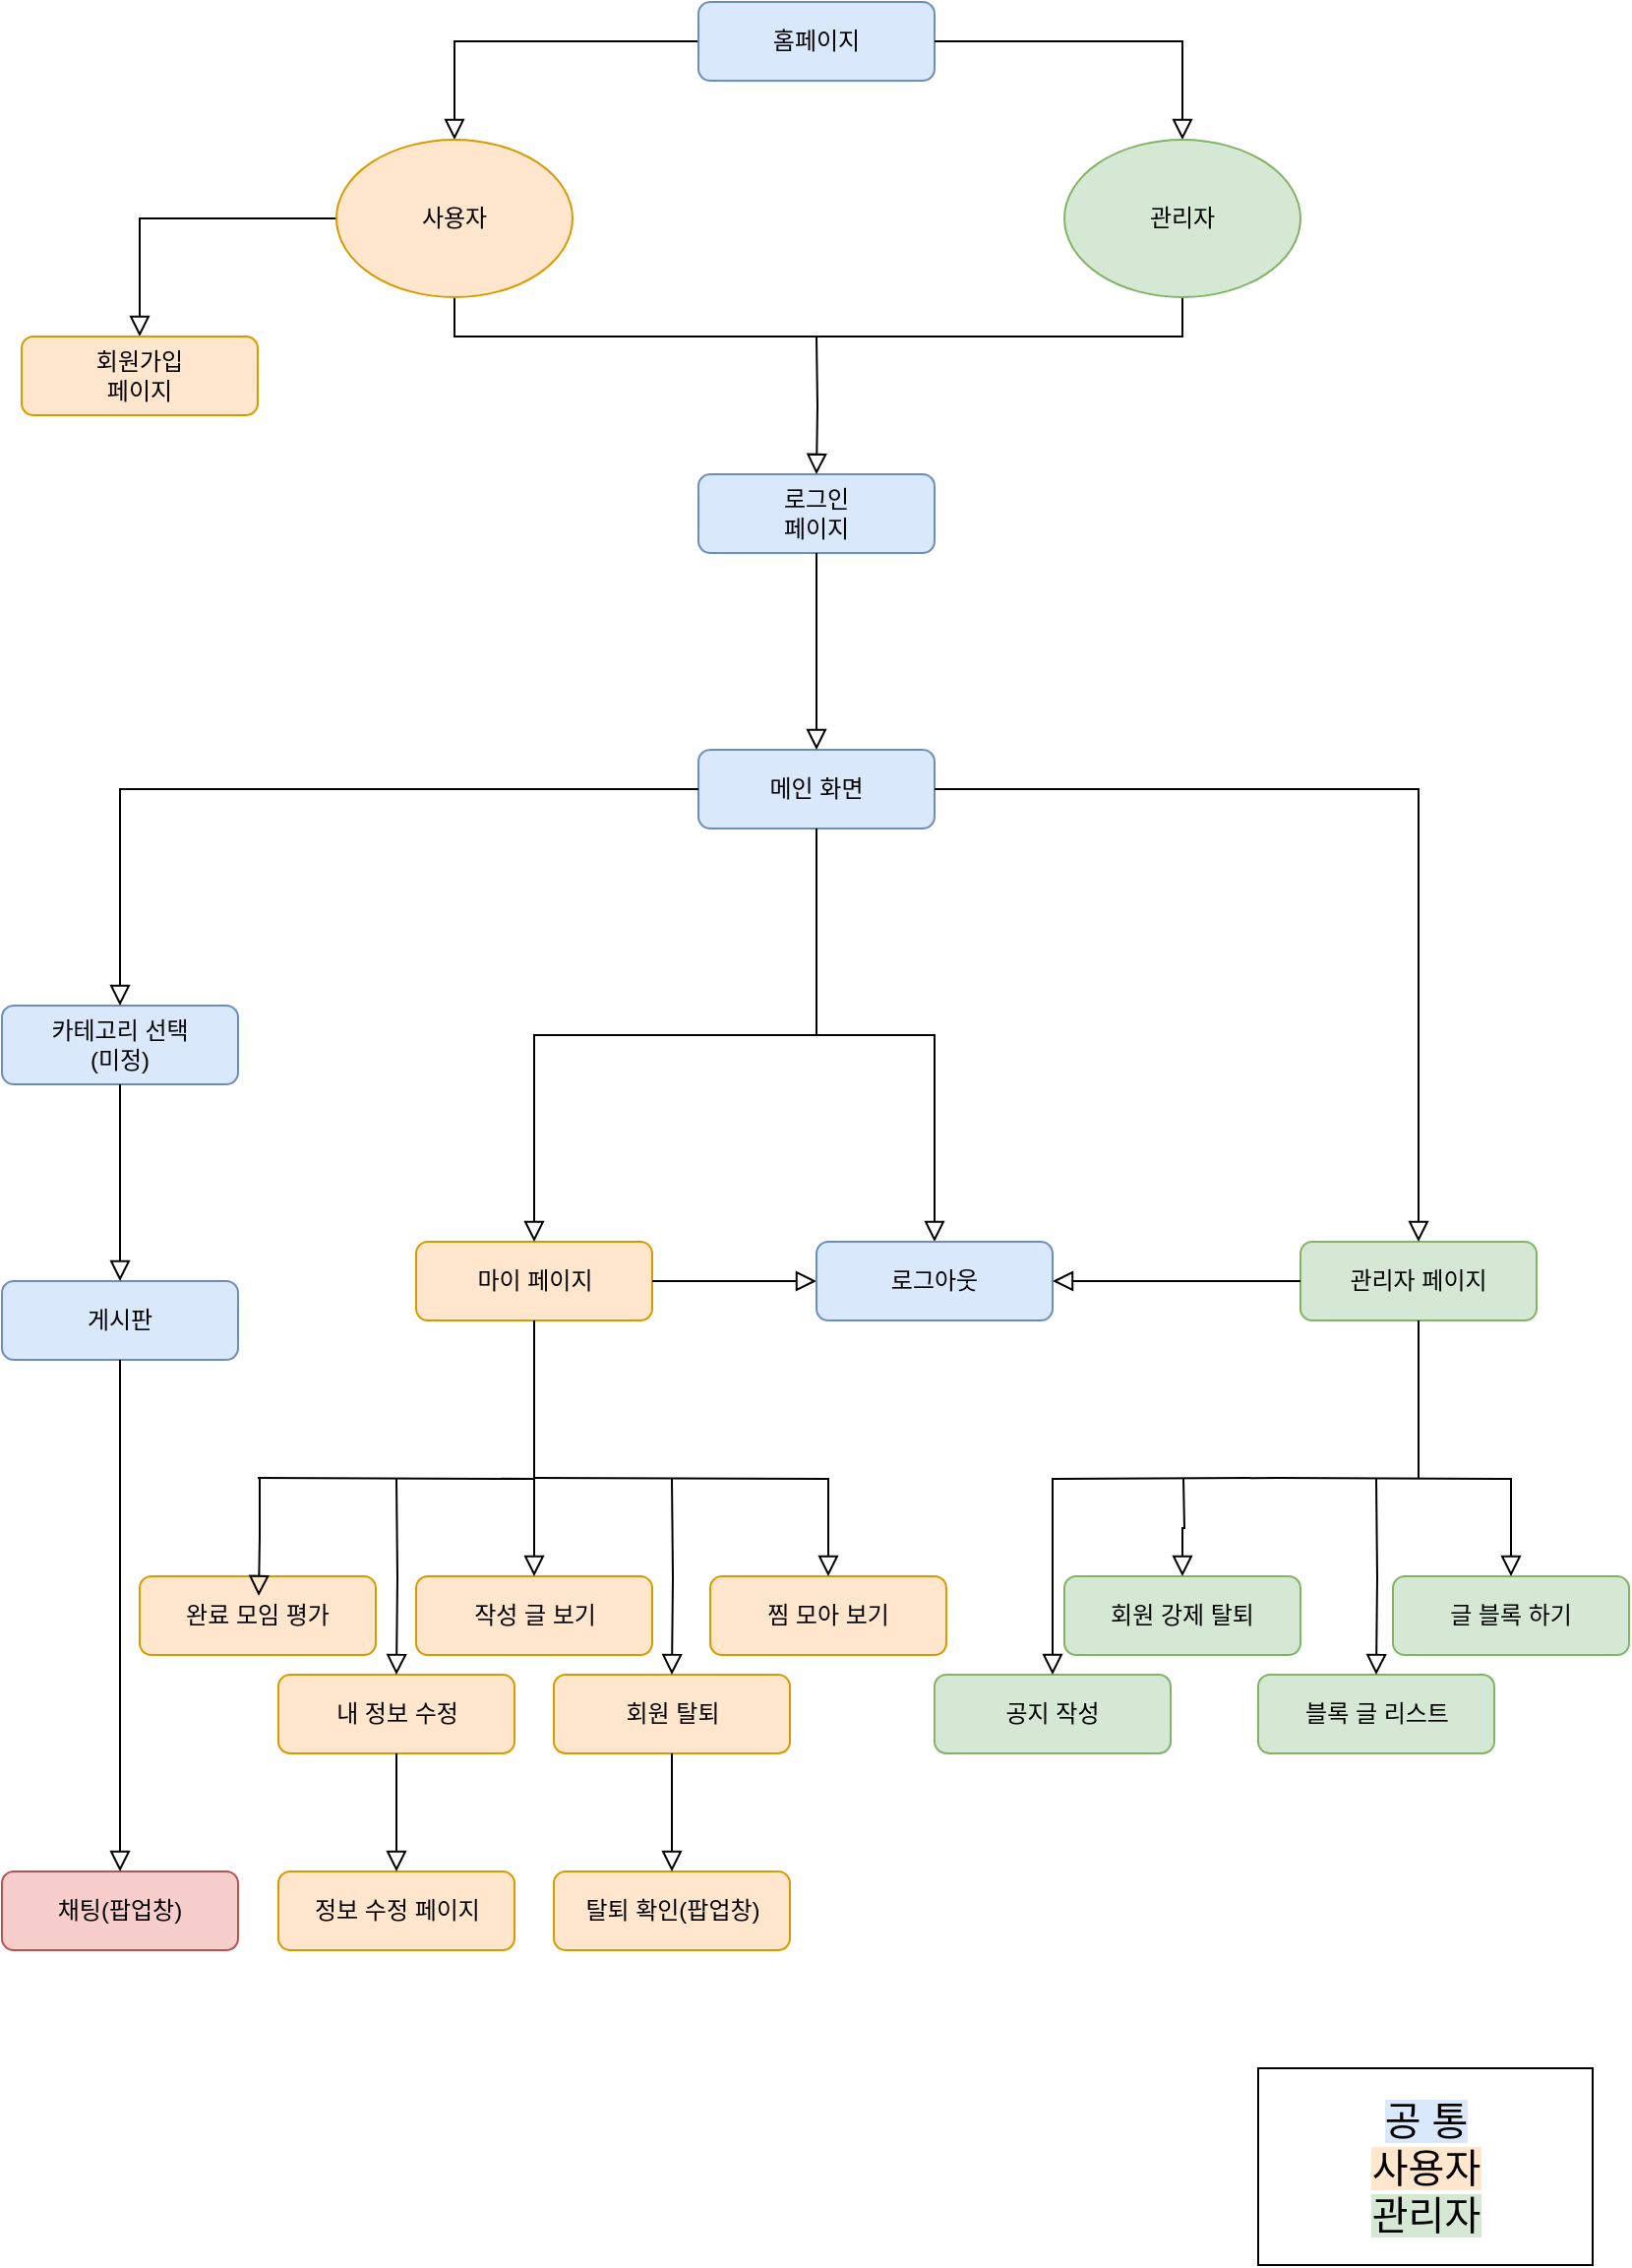 <mxfile version="17.5.0" type="github">
  <diagram id="C5RBs43oDa-KdzZeNtuy" name="Page-1">
    <mxGraphModel dx="1209" dy="773" grid="1" gridSize="10" guides="1" tooltips="1" connect="1" arrows="1" fold="1" page="1" pageScale="1" pageWidth="827" pageHeight="1169" math="0" shadow="0">
      <root>
        <mxCell id="WIyWlLk6GJQsqaUBKTNV-0" />
        <mxCell id="WIyWlLk6GJQsqaUBKTNV-1" parent="WIyWlLk6GJQsqaUBKTNV-0" />
        <mxCell id="WIyWlLk6GJQsqaUBKTNV-2" value="" style="rounded=0;html=1;jettySize=auto;orthogonalLoop=1;fontSize=11;endArrow=block;endFill=0;endSize=8;strokeWidth=1;shadow=0;labelBackgroundColor=none;edgeStyle=orthogonalEdgeStyle;exitX=0;exitY=0.5;exitDx=0;exitDy=0;entryX=0.5;entryY=0;entryDx=0;entryDy=0;" parent="WIyWlLk6GJQsqaUBKTNV-1" source="WIyWlLk6GJQsqaUBKTNV-3" target="6kUaByh5-gkFW5ITfEK7-81" edge="1">
          <mxGeometry relative="1" as="geometry">
            <mxPoint x="350" y="30" as="sourcePoint" />
            <mxPoint x="230" y="80" as="targetPoint" />
          </mxGeometry>
        </mxCell>
        <mxCell id="WIyWlLk6GJQsqaUBKTNV-3" value="홈페이지" style="rounded=1;whiteSpace=wrap;html=1;fontSize=12;glass=0;strokeWidth=1;shadow=0;fillColor=#dae8fc;strokeColor=#6c8ebf;" parent="WIyWlLk6GJQsqaUBKTNV-1" vertex="1">
          <mxGeometry x="354" y="10" width="120" height="40" as="geometry" />
        </mxCell>
        <mxCell id="WIyWlLk6GJQsqaUBKTNV-4" value="" style="rounded=0;html=1;jettySize=auto;orthogonalLoop=1;fontSize=11;endArrow=block;endFill=0;endSize=8;strokeWidth=1;shadow=0;labelBackgroundColor=none;edgeStyle=orthogonalEdgeStyle;entryX=0.5;entryY=0;entryDx=0;entryDy=0;exitX=0;exitY=0.5;exitDx=0;exitDy=0;" parent="WIyWlLk6GJQsqaUBKTNV-1" source="6kUaByh5-gkFW5ITfEK7-81" target="6kUaByh5-gkFW5ITfEK7-3" edge="1">
          <mxGeometry y="20" relative="1" as="geometry">
            <mxPoint as="offset" />
            <mxPoint x="170" y="120" as="sourcePoint" />
            <mxPoint x="90" y="220" as="targetPoint" />
          </mxGeometry>
        </mxCell>
        <mxCell id="WIyWlLk6GJQsqaUBKTNV-7" value="공지 작성" style="rounded=1;whiteSpace=wrap;html=1;fontSize=12;glass=0;strokeWidth=1;shadow=0;fillColor=#d5e8d4;strokeColor=#82b366;" parent="WIyWlLk6GJQsqaUBKTNV-1" vertex="1">
          <mxGeometry x="474" y="860" width="120" height="40" as="geometry" />
        </mxCell>
        <mxCell id="WIyWlLk6GJQsqaUBKTNV-12" value="로그인&lt;br&gt;페이지" style="rounded=1;whiteSpace=wrap;html=1;fontSize=12;glass=0;strokeWidth=1;shadow=0;fillColor=#dae8fc;strokeColor=#6c8ebf;" parent="WIyWlLk6GJQsqaUBKTNV-1" vertex="1">
          <mxGeometry x="354" y="250" width="120" height="40" as="geometry" />
        </mxCell>
        <mxCell id="6kUaByh5-gkFW5ITfEK7-1" value="" style="rounded=0;html=1;jettySize=auto;orthogonalLoop=1;fontSize=11;endArrow=block;endFill=0;endSize=8;strokeWidth=1;shadow=0;labelBackgroundColor=none;edgeStyle=orthogonalEdgeStyle;exitX=1;exitY=0.5;exitDx=0;exitDy=0;entryX=0.5;entryY=0;entryDx=0;entryDy=0;" edge="1" parent="WIyWlLk6GJQsqaUBKTNV-1" source="WIyWlLk6GJQsqaUBKTNV-3" target="6kUaByh5-gkFW5ITfEK7-82">
          <mxGeometry relative="1" as="geometry">
            <mxPoint x="474" y="100" as="sourcePoint" />
            <mxPoint x="600" y="80" as="targetPoint" />
          </mxGeometry>
        </mxCell>
        <mxCell id="6kUaByh5-gkFW5ITfEK7-3" value="회원가입&lt;br&gt;페이지" style="rounded=1;whiteSpace=wrap;html=1;fontSize=12;glass=0;strokeWidth=1;shadow=0;fillColor=#ffe6cc;strokeColor=#d79b00;" vertex="1" parent="WIyWlLk6GJQsqaUBKTNV-1">
          <mxGeometry x="10" y="180" width="120" height="40" as="geometry" />
        </mxCell>
        <mxCell id="6kUaByh5-gkFW5ITfEK7-5" value="메인 화면" style="rounded=1;whiteSpace=wrap;html=1;fontSize=12;glass=0;strokeWidth=1;shadow=0;fillColor=#dae8fc;strokeColor=#6c8ebf;" vertex="1" parent="WIyWlLk6GJQsqaUBKTNV-1">
          <mxGeometry x="354" y="390" width="120" height="40" as="geometry" />
        </mxCell>
        <mxCell id="6kUaByh5-gkFW5ITfEK7-7" value="카테고리 선택&lt;br&gt;(미정)" style="rounded=1;whiteSpace=wrap;html=1;fontSize=12;glass=0;strokeWidth=1;shadow=0;fillColor=#dae8fc;strokeColor=#6c8ebf;" vertex="1" parent="WIyWlLk6GJQsqaUBKTNV-1">
          <mxGeometry y="520" width="120" height="40" as="geometry" />
        </mxCell>
        <mxCell id="6kUaByh5-gkFW5ITfEK7-8" value="마이 페이지" style="rounded=1;whiteSpace=wrap;html=1;fontSize=12;glass=0;strokeWidth=1;shadow=0;fillColor=#ffe6cc;strokeColor=#d79b00;" vertex="1" parent="WIyWlLk6GJQsqaUBKTNV-1">
          <mxGeometry x="210.5" y="640" width="120" height="40" as="geometry" />
        </mxCell>
        <mxCell id="6kUaByh5-gkFW5ITfEK7-9" value="게시판" style="rounded=1;whiteSpace=wrap;html=1;fontSize=12;glass=0;strokeWidth=1;shadow=0;fillColor=#dae8fc;strokeColor=#6c8ebf;" vertex="1" parent="WIyWlLk6GJQsqaUBKTNV-1">
          <mxGeometry y="660" width="120" height="40" as="geometry" />
        </mxCell>
        <mxCell id="6kUaByh5-gkFW5ITfEK7-10" value="채팅(팝업창)" style="rounded=1;whiteSpace=wrap;html=1;fontSize=12;glass=0;strokeWidth=1;shadow=0;fillColor=#f8cecc;strokeColor=#b85450;" vertex="1" parent="WIyWlLk6GJQsqaUBKTNV-1">
          <mxGeometry y="960" width="120" height="40" as="geometry" />
        </mxCell>
        <mxCell id="6kUaByh5-gkFW5ITfEK7-11" value="완료 모임 평가" style="rounded=1;whiteSpace=wrap;html=1;fontSize=12;glass=0;strokeWidth=1;shadow=0;fillColor=#ffe6cc;strokeColor=#d79b00;" vertex="1" parent="WIyWlLk6GJQsqaUBKTNV-1">
          <mxGeometry x="70" y="810" width="120" height="40" as="geometry" />
        </mxCell>
        <mxCell id="6kUaByh5-gkFW5ITfEK7-12" value="작성 글 보기" style="rounded=1;whiteSpace=wrap;html=1;fontSize=12;glass=0;strokeWidth=1;shadow=0;fillColor=#ffe6cc;strokeColor=#d79b00;" vertex="1" parent="WIyWlLk6GJQsqaUBKTNV-1">
          <mxGeometry x="210.5" y="810" width="120" height="40" as="geometry" />
        </mxCell>
        <mxCell id="6kUaByh5-gkFW5ITfEK7-13" value="찜 모아 보기" style="rounded=1;whiteSpace=wrap;html=1;fontSize=12;glass=0;strokeWidth=1;shadow=0;fillColor=#ffe6cc;strokeColor=#d79b00;" vertex="1" parent="WIyWlLk6GJQsqaUBKTNV-1">
          <mxGeometry x="360" y="810" width="120" height="40" as="geometry" />
        </mxCell>
        <mxCell id="6kUaByh5-gkFW5ITfEK7-14" value="내 정보 수정" style="rounded=1;whiteSpace=wrap;html=1;fontSize=12;glass=0;strokeWidth=1;shadow=0;fillColor=#ffe6cc;strokeColor=#d79b00;" vertex="1" parent="WIyWlLk6GJQsqaUBKTNV-1">
          <mxGeometry x="140.5" y="860" width="120" height="40" as="geometry" />
        </mxCell>
        <mxCell id="6kUaByh5-gkFW5ITfEK7-15" value="회원 탈퇴" style="rounded=1;whiteSpace=wrap;html=1;fontSize=12;glass=0;strokeWidth=1;shadow=0;fillColor=#ffe6cc;strokeColor=#d79b00;" vertex="1" parent="WIyWlLk6GJQsqaUBKTNV-1">
          <mxGeometry x="280.5" y="860" width="120" height="40" as="geometry" />
        </mxCell>
        <mxCell id="6kUaByh5-gkFW5ITfEK7-16" value="정보 수정 페이지" style="rounded=1;whiteSpace=wrap;html=1;fontSize=12;glass=0;strokeWidth=1;shadow=0;fillColor=#ffe6cc;strokeColor=#d79b00;" vertex="1" parent="WIyWlLk6GJQsqaUBKTNV-1">
          <mxGeometry x="140.5" y="960" width="120" height="40" as="geometry" />
        </mxCell>
        <mxCell id="6kUaByh5-gkFW5ITfEK7-17" value="탈퇴 확인(팝업창)" style="rounded=1;whiteSpace=wrap;html=1;fontSize=12;glass=0;strokeWidth=1;shadow=0;fillColor=#ffe6cc;strokeColor=#d79b00;" vertex="1" parent="WIyWlLk6GJQsqaUBKTNV-1">
          <mxGeometry x="280.5" y="960" width="120" height="40" as="geometry" />
        </mxCell>
        <mxCell id="6kUaByh5-gkFW5ITfEK7-19" value="" style="rounded=0;html=1;jettySize=auto;orthogonalLoop=1;fontSize=11;endArrow=block;endFill=0;endSize=8;strokeWidth=1;shadow=0;labelBackgroundColor=none;edgeStyle=orthogonalEdgeStyle;exitX=0.5;exitY=1;exitDx=0;exitDy=0;" edge="1" parent="WIyWlLk6GJQsqaUBKTNV-1" source="WIyWlLk6GJQsqaUBKTNV-12" target="6kUaByh5-gkFW5ITfEK7-5">
          <mxGeometry relative="1" as="geometry">
            <mxPoint x="100" y="260" as="sourcePoint" />
            <mxPoint x="201" y="259" as="targetPoint" />
          </mxGeometry>
        </mxCell>
        <mxCell id="6kUaByh5-gkFW5ITfEK7-21" value="" style="rounded=0;html=1;jettySize=auto;orthogonalLoop=1;fontSize=11;endArrow=block;endFill=0;endSize=8;strokeWidth=1;shadow=0;labelBackgroundColor=none;edgeStyle=orthogonalEdgeStyle;exitX=0;exitY=0.5;exitDx=0;exitDy=0;" edge="1" parent="WIyWlLk6GJQsqaUBKTNV-1" source="6kUaByh5-gkFW5ITfEK7-5" target="6kUaByh5-gkFW5ITfEK7-7">
          <mxGeometry y="20" relative="1" as="geometry">
            <mxPoint as="offset" />
            <mxPoint x="160" y="470" as="sourcePoint" />
            <mxPoint x="50" y="530" as="targetPoint" />
          </mxGeometry>
        </mxCell>
        <mxCell id="6kUaByh5-gkFW5ITfEK7-22" value="" style="rounded=0;html=1;jettySize=auto;orthogonalLoop=1;fontSize=11;endArrow=block;endFill=0;endSize=8;strokeWidth=1;shadow=0;labelBackgroundColor=none;edgeStyle=orthogonalEdgeStyle;entryX=0.5;entryY=0;entryDx=0;entryDy=0;exitX=0.5;exitY=1;exitDx=0;exitDy=0;" edge="1" parent="WIyWlLk6GJQsqaUBKTNV-1" source="6kUaByh5-gkFW5ITfEK7-5" target="6kUaByh5-gkFW5ITfEK7-6">
          <mxGeometry y="20" relative="1" as="geometry">
            <mxPoint as="offset" />
            <mxPoint x="580" y="460" as="sourcePoint" />
            <mxPoint x="315" y="495" as="targetPoint" />
          </mxGeometry>
        </mxCell>
        <mxCell id="6kUaByh5-gkFW5ITfEK7-23" value="" style="rounded=0;html=1;jettySize=auto;orthogonalLoop=1;fontSize=11;endArrow=block;endFill=0;endSize=8;strokeWidth=1;shadow=0;labelBackgroundColor=none;edgeStyle=orthogonalEdgeStyle;exitX=0.5;exitY=1;exitDx=0;exitDy=0;entryX=0.5;entryY=0;entryDx=0;entryDy=0;" edge="1" parent="WIyWlLk6GJQsqaUBKTNV-1" source="6kUaByh5-gkFW5ITfEK7-5" target="6kUaByh5-gkFW5ITfEK7-8">
          <mxGeometry relative="1" as="geometry">
            <mxPoint x="230" y="458" as="sourcePoint" />
            <mxPoint x="230" y="488" as="targetPoint" />
          </mxGeometry>
        </mxCell>
        <mxCell id="6kUaByh5-gkFW5ITfEK7-26" value="" style="rounded=0;html=1;jettySize=auto;orthogonalLoop=1;fontSize=11;endArrow=block;endFill=0;endSize=8;strokeWidth=1;shadow=0;labelBackgroundColor=none;edgeStyle=orthogonalEdgeStyle;exitX=0.5;exitY=1;exitDx=0;exitDy=0;entryX=0.5;entryY=0;entryDx=0;entryDy=0;" edge="1" parent="WIyWlLk6GJQsqaUBKTNV-1" source="6kUaByh5-gkFW5ITfEK7-7" target="6kUaByh5-gkFW5ITfEK7-9">
          <mxGeometry relative="1" as="geometry">
            <mxPoint x="230" y="570" as="sourcePoint" />
            <mxPoint x="230" y="620" as="targetPoint" />
          </mxGeometry>
        </mxCell>
        <mxCell id="6kUaByh5-gkFW5ITfEK7-27" value="" style="rounded=0;html=1;jettySize=auto;orthogonalLoop=1;fontSize=11;endArrow=block;endFill=0;endSize=8;strokeWidth=1;shadow=0;labelBackgroundColor=none;edgeStyle=orthogonalEdgeStyle;entryX=0.5;entryY=0;entryDx=0;entryDy=0;exitX=0.5;exitY=1;exitDx=0;exitDy=0;" edge="1" parent="WIyWlLk6GJQsqaUBKTNV-1" source="6kUaByh5-gkFW5ITfEK7-9" target="6kUaByh5-gkFW5ITfEK7-10">
          <mxGeometry relative="1" as="geometry">
            <mxPoint x="70" y="700" as="sourcePoint" />
            <mxPoint x="80" y="670" as="targetPoint" />
          </mxGeometry>
        </mxCell>
        <mxCell id="6kUaByh5-gkFW5ITfEK7-29" value="" style="rounded=0;html=1;jettySize=auto;orthogonalLoop=1;fontSize=11;endArrow=block;endFill=0;endSize=8;strokeWidth=1;shadow=0;labelBackgroundColor=none;edgeStyle=orthogonalEdgeStyle;" edge="1" parent="WIyWlLk6GJQsqaUBKTNV-1" target="6kUaByh5-gkFW5ITfEK7-12">
          <mxGeometry relative="1" as="geometry">
            <mxPoint x="130.5" y="760" as="sourcePoint" />
            <mxPoint x="140.5" y="800" as="targetPoint" />
          </mxGeometry>
        </mxCell>
        <mxCell id="6kUaByh5-gkFW5ITfEK7-33" value="" style="rounded=0;html=1;jettySize=auto;orthogonalLoop=1;fontSize=11;endArrow=block;endFill=0;endSize=8;strokeWidth=1;shadow=0;labelBackgroundColor=none;edgeStyle=orthogonalEdgeStyle;entryX=0.5;entryY=0;entryDx=0;entryDy=0;" edge="1" parent="WIyWlLk6GJQsqaUBKTNV-1" target="6kUaByh5-gkFW5ITfEK7-13">
          <mxGeometry relative="1" as="geometry">
            <mxPoint x="270.5" y="760" as="sourcePoint" />
            <mxPoint x="410.5" y="790" as="targetPoint" />
          </mxGeometry>
        </mxCell>
        <mxCell id="6kUaByh5-gkFW5ITfEK7-34" value="" style="rounded=0;html=1;jettySize=auto;orthogonalLoop=1;fontSize=11;endArrow=block;endFill=0;endSize=8;strokeWidth=1;shadow=0;labelBackgroundColor=none;edgeStyle=orthogonalEdgeStyle;exitX=0.5;exitY=1;exitDx=0;exitDy=0;entryX=0.5;entryY=0;entryDx=0;entryDy=0;" edge="1" parent="WIyWlLk6GJQsqaUBKTNV-1" target="6kUaByh5-gkFW5ITfEK7-14">
          <mxGeometry relative="1" as="geometry">
            <mxPoint x="200.5" y="760" as="sourcePoint" />
            <mxPoint x="200.5" y="860" as="targetPoint" />
          </mxGeometry>
        </mxCell>
        <mxCell id="6kUaByh5-gkFW5ITfEK7-35" value="" style="rounded=0;html=1;jettySize=auto;orthogonalLoop=1;fontSize=11;endArrow=block;endFill=0;endSize=8;strokeWidth=1;shadow=0;labelBackgroundColor=none;edgeStyle=orthogonalEdgeStyle;entryX=0.5;entryY=0;entryDx=0;entryDy=0;startArrow=none;" edge="1" parent="WIyWlLk6GJQsqaUBKTNV-1" target="6kUaByh5-gkFW5ITfEK7-15">
          <mxGeometry relative="1" as="geometry">
            <mxPoint x="340.5" y="760" as="sourcePoint" />
            <mxPoint x="340.5" y="870" as="targetPoint" />
          </mxGeometry>
        </mxCell>
        <mxCell id="6kUaByh5-gkFW5ITfEK7-37" value="" style="rounded=0;html=1;jettySize=auto;orthogonalLoop=1;fontSize=11;endArrow=block;endFill=0;endSize=8;strokeWidth=1;shadow=0;labelBackgroundColor=none;edgeStyle=orthogonalEdgeStyle;exitX=0.5;exitY=1;exitDx=0;exitDy=0;entryX=0.5;entryY=0;entryDx=0;entryDy=0;" edge="1" parent="WIyWlLk6GJQsqaUBKTNV-1" source="6kUaByh5-gkFW5ITfEK7-14" target="6kUaByh5-gkFW5ITfEK7-16">
          <mxGeometry relative="1" as="geometry">
            <mxPoint x="200" y="910" as="sourcePoint" />
            <mxPoint x="200" y="1010" as="targetPoint" />
          </mxGeometry>
        </mxCell>
        <mxCell id="6kUaByh5-gkFW5ITfEK7-40" value="" style="rounded=0;html=1;jettySize=auto;orthogonalLoop=1;fontSize=11;endArrow=block;endFill=0;endSize=8;strokeWidth=1;shadow=0;labelBackgroundColor=none;edgeStyle=orthogonalEdgeStyle;entryX=0.5;entryY=0;entryDx=0;entryDy=0;exitX=0.5;exitY=1;exitDx=0;exitDy=0;" edge="1" parent="WIyWlLk6GJQsqaUBKTNV-1" source="6kUaByh5-gkFW5ITfEK7-15" target="6kUaByh5-gkFW5ITfEK7-17">
          <mxGeometry relative="1" as="geometry">
            <mxPoint x="340.5" y="910" as="sourcePoint" />
            <mxPoint x="340" y="1010" as="targetPoint" />
          </mxGeometry>
        </mxCell>
        <mxCell id="6kUaByh5-gkFW5ITfEK7-42" value="" style="rounded=0;html=1;jettySize=auto;orthogonalLoop=1;fontSize=11;endArrow=block;endFill=0;endSize=8;strokeWidth=1;shadow=0;labelBackgroundColor=none;edgeStyle=orthogonalEdgeStyle;exitX=1;exitY=0.5;exitDx=0;exitDy=0;entryX=0;entryY=0.5;entryDx=0;entryDy=0;" edge="1" parent="WIyWlLk6GJQsqaUBKTNV-1" source="6kUaByh5-gkFW5ITfEK7-8" target="6kUaByh5-gkFW5ITfEK7-6">
          <mxGeometry y="20" relative="1" as="geometry">
            <mxPoint as="offset" />
            <mxPoint x="250.5" y="640" as="sourcePoint" />
            <mxPoint x="430.5" y="610" as="targetPoint" />
          </mxGeometry>
        </mxCell>
        <mxCell id="6kUaByh5-gkFW5ITfEK7-47" value="" style="endArrow=none;html=1;rounded=0;exitX=0.5;exitY=1;exitDx=0;exitDy=0;entryX=0.5;entryY=1;entryDx=0;entryDy=0;" edge="1" parent="WIyWlLk6GJQsqaUBKTNV-1" source="6kUaByh5-gkFW5ITfEK7-81" target="6kUaByh5-gkFW5ITfEK7-82">
          <mxGeometry width="50" height="50" relative="1" as="geometry">
            <mxPoint x="230" y="160" as="sourcePoint" />
            <mxPoint x="600" y="150" as="targetPoint" />
            <Array as="points">
              <mxPoint x="230" y="180" />
              <mxPoint x="600" y="180" />
            </Array>
          </mxGeometry>
        </mxCell>
        <mxCell id="6kUaByh5-gkFW5ITfEK7-48" value="" style="rounded=0;html=1;jettySize=auto;orthogonalLoop=1;fontSize=11;endArrow=block;endFill=0;endSize=8;strokeWidth=1;shadow=0;labelBackgroundColor=none;edgeStyle=orthogonalEdgeStyle;entryX=0.5;entryY=0;entryDx=0;entryDy=0;" edge="1" parent="WIyWlLk6GJQsqaUBKTNV-1" target="WIyWlLk6GJQsqaUBKTNV-12">
          <mxGeometry relative="1" as="geometry">
            <mxPoint x="414" y="180" as="sourcePoint" />
            <mxPoint x="413" y="225" as="targetPoint" />
          </mxGeometry>
        </mxCell>
        <mxCell id="6kUaByh5-gkFW5ITfEK7-6" value="로그아웃" style="rounded=1;whiteSpace=wrap;html=1;fontSize=12;glass=0;strokeWidth=1;shadow=0;fillColor=#dae8fc;strokeColor=#6c8ebf;" vertex="1" parent="WIyWlLk6GJQsqaUBKTNV-1">
          <mxGeometry x="414" y="640" width="120" height="40" as="geometry" />
        </mxCell>
        <mxCell id="6kUaByh5-gkFW5ITfEK7-51" value="글 블록 하기" style="rounded=1;whiteSpace=wrap;html=1;fontSize=12;glass=0;strokeWidth=1;shadow=0;fillColor=#d5e8d4;strokeColor=#82b366;" vertex="1" parent="WIyWlLk6GJQsqaUBKTNV-1">
          <mxGeometry x="707" y="810" width="120" height="40" as="geometry" />
        </mxCell>
        <mxCell id="6kUaByh5-gkFW5ITfEK7-52" value="회원 강제 탈퇴" style="rounded=1;whiteSpace=wrap;html=1;fontSize=12;glass=0;strokeWidth=1;shadow=0;fillColor=#d5e8d4;strokeColor=#82b366;" vertex="1" parent="WIyWlLk6GJQsqaUBKTNV-1">
          <mxGeometry x="540" y="810" width="120" height="40" as="geometry" />
        </mxCell>
        <mxCell id="6kUaByh5-gkFW5ITfEK7-53" value="블록 글 리스트" style="rounded=1;whiteSpace=wrap;html=1;fontSize=12;glass=0;strokeWidth=1;shadow=0;fillColor=#d5e8d4;strokeColor=#82b366;" vertex="1" parent="WIyWlLk6GJQsqaUBKTNV-1">
          <mxGeometry x="638.5" y="860" width="120" height="40" as="geometry" />
        </mxCell>
        <mxCell id="6kUaByh5-gkFW5ITfEK7-55" value="관리자 페이지" style="rounded=1;whiteSpace=wrap;html=1;fontSize=12;glass=0;strokeWidth=1;shadow=0;fillColor=#d5e8d4;strokeColor=#82b366;" vertex="1" parent="WIyWlLk6GJQsqaUBKTNV-1">
          <mxGeometry x="660" y="640" width="120" height="40" as="geometry" />
        </mxCell>
        <mxCell id="6kUaByh5-gkFW5ITfEK7-57" value="" style="rounded=0;html=1;jettySize=auto;orthogonalLoop=1;fontSize=11;endArrow=block;endFill=0;endSize=8;strokeWidth=1;shadow=0;labelBackgroundColor=none;edgeStyle=orthogonalEdgeStyle;exitX=1;exitY=0.5;exitDx=0;exitDy=0;entryX=0.5;entryY=0;entryDx=0;entryDy=0;" edge="1" parent="WIyWlLk6GJQsqaUBKTNV-1" source="6kUaByh5-gkFW5ITfEK7-5" target="6kUaByh5-gkFW5ITfEK7-55">
          <mxGeometry y="20" relative="1" as="geometry">
            <mxPoint as="offset" />
            <mxPoint x="454" y="420" as="sourcePoint" />
            <mxPoint x="480" y="510" as="targetPoint" />
          </mxGeometry>
        </mxCell>
        <mxCell id="6kUaByh5-gkFW5ITfEK7-58" value="" style="rounded=0;html=1;jettySize=auto;orthogonalLoop=1;fontSize=11;endArrow=block;endFill=0;endSize=8;strokeWidth=1;shadow=0;labelBackgroundColor=none;edgeStyle=orthogonalEdgeStyle;entryX=0.5;entryY=0;entryDx=0;entryDy=0;" edge="1" parent="WIyWlLk6GJQsqaUBKTNV-1" target="WIyWlLk6GJQsqaUBKTNV-7">
          <mxGeometry y="20" relative="1" as="geometry">
            <mxPoint as="offset" />
            <mxPoint x="648.5" y="760" as="sourcePoint" />
            <mxPoint x="530" y="900" as="targetPoint" />
          </mxGeometry>
        </mxCell>
        <mxCell id="6kUaByh5-gkFW5ITfEK7-59" value="" style="rounded=0;html=1;jettySize=auto;orthogonalLoop=1;fontSize=11;endArrow=block;endFill=0;endSize=8;strokeWidth=1;shadow=0;labelBackgroundColor=none;edgeStyle=orthogonalEdgeStyle;" edge="1" parent="WIyWlLk6GJQsqaUBKTNV-1" target="6kUaByh5-gkFW5ITfEK7-53">
          <mxGeometry y="20" relative="1" as="geometry">
            <mxPoint as="offset" />
            <mxPoint x="698.5" y="760" as="sourcePoint" />
            <mxPoint x="648" y="880" as="targetPoint" />
          </mxGeometry>
        </mxCell>
        <mxCell id="6kUaByh5-gkFW5ITfEK7-61" value="" style="rounded=0;html=1;jettySize=auto;orthogonalLoop=1;fontSize=11;endArrow=block;endFill=0;endSize=8;strokeWidth=1;shadow=0;labelBackgroundColor=none;edgeStyle=orthogonalEdgeStyle;" edge="1" parent="WIyWlLk6GJQsqaUBKTNV-1" target="6kUaByh5-gkFW5ITfEK7-51">
          <mxGeometry y="20" relative="1" as="geometry">
            <mxPoint as="offset" />
            <mxPoint x="648.5" y="760" as="sourcePoint" />
            <mxPoint x="685.5" y="825" as="targetPoint" />
          </mxGeometry>
        </mxCell>
        <mxCell id="6kUaByh5-gkFW5ITfEK7-62" value="" style="rounded=0;html=1;jettySize=auto;orthogonalLoop=1;fontSize=11;endArrow=block;endFill=0;endSize=8;strokeWidth=1;shadow=0;labelBackgroundColor=none;edgeStyle=orthogonalEdgeStyle;entryX=0.5;entryY=0;entryDx=0;entryDy=0;" edge="1" parent="WIyWlLk6GJQsqaUBKTNV-1" target="6kUaByh5-gkFW5ITfEK7-52">
          <mxGeometry relative="1" as="geometry">
            <mxPoint x="600.5" y="760" as="sourcePoint" />
            <mxPoint x="588.5" y="970" as="targetPoint" />
          </mxGeometry>
        </mxCell>
        <mxCell id="6kUaByh5-gkFW5ITfEK7-64" value="" style="endArrow=none;html=1;rounded=0;entryX=0.5;entryY=1;entryDx=0;entryDy=0;" edge="1" parent="WIyWlLk6GJQsqaUBKTNV-1" target="6kUaByh5-gkFW5ITfEK7-55">
          <mxGeometry width="50" height="50" relative="1" as="geometry">
            <mxPoint x="720" y="760" as="sourcePoint" />
            <mxPoint x="738.5" y="790" as="targetPoint" />
          </mxGeometry>
        </mxCell>
        <mxCell id="6kUaByh5-gkFW5ITfEK7-65" value="" style="rounded=0;html=1;jettySize=auto;orthogonalLoop=1;fontSize=11;endArrow=block;endFill=0;endSize=8;strokeWidth=1;shadow=0;labelBackgroundColor=none;edgeStyle=orthogonalEdgeStyle;exitX=0;exitY=0.5;exitDx=0;exitDy=0;entryX=1;entryY=0.5;entryDx=0;entryDy=0;" edge="1" parent="WIyWlLk6GJQsqaUBKTNV-1" source="6kUaByh5-gkFW5ITfEK7-55" target="6kUaByh5-gkFW5ITfEK7-6">
          <mxGeometry y="20" relative="1" as="geometry">
            <mxPoint as="offset" />
            <mxPoint x="368.5" y="510" as="sourcePoint" />
            <mxPoint x="540" y="660" as="targetPoint" />
          </mxGeometry>
        </mxCell>
        <mxCell id="6kUaByh5-gkFW5ITfEK7-67" value="" style="endArrow=none;html=1;rounded=0;entryX=0.5;entryY=1;entryDx=0;entryDy=0;" edge="1" parent="WIyWlLk6GJQsqaUBKTNV-1" target="6kUaByh5-gkFW5ITfEK7-8">
          <mxGeometry width="50" height="50" relative="1" as="geometry">
            <mxPoint x="270.5" y="760" as="sourcePoint" />
            <mxPoint x="400.5" y="580" as="targetPoint" />
          </mxGeometry>
        </mxCell>
        <mxCell id="6kUaByh5-gkFW5ITfEK7-68" value="" style="rounded=0;html=1;jettySize=auto;orthogonalLoop=1;fontSize=11;endArrow=block;endFill=0;endSize=8;strokeWidth=1;shadow=0;labelBackgroundColor=none;edgeStyle=orthogonalEdgeStyle;exitX=0.5;exitY=1;exitDx=0;exitDy=0;entryX=0.5;entryY=0;entryDx=0;entryDy=0;" edge="1" parent="WIyWlLk6GJQsqaUBKTNV-1">
          <mxGeometry relative="1" as="geometry">
            <mxPoint x="130" y="760" as="sourcePoint" />
            <mxPoint x="130.5" y="820" as="targetPoint" />
            <Array as="points">
              <mxPoint x="131" y="760" />
              <mxPoint x="131" y="790" />
            </Array>
          </mxGeometry>
        </mxCell>
        <mxCell id="6kUaByh5-gkFW5ITfEK7-79" value="&lt;span style=&quot;background-color: rgb(218 , 232 , 252)&quot;&gt;공 통&lt;/span&gt;&lt;br&gt;&lt;span style=&quot;background-color: rgb(255 , 230 , 204)&quot;&gt;사용자&lt;/span&gt;&lt;br&gt;&lt;span style=&quot;background-color: rgb(213 , 232 , 212)&quot;&gt;관리자&lt;/span&gt;" style="rounded=0;whiteSpace=wrap;html=1;shadow=0;labelBackgroundColor=#FFFFFF;fontSize=20;" vertex="1" parent="WIyWlLk6GJQsqaUBKTNV-1">
          <mxGeometry x="638.5" y="1060" width="170" height="100" as="geometry" />
        </mxCell>
        <mxCell id="6kUaByh5-gkFW5ITfEK7-81" value="사용자" style="ellipse;whiteSpace=wrap;html=1;shadow=0;labelBackgroundColor=none;fontSize=12;fillColor=#ffe6cc;strokeColor=#d79b00;" vertex="1" parent="WIyWlLk6GJQsqaUBKTNV-1">
          <mxGeometry x="170" y="80" width="120" height="80" as="geometry" />
        </mxCell>
        <mxCell id="6kUaByh5-gkFW5ITfEK7-82" value="관리자" style="ellipse;whiteSpace=wrap;html=1;shadow=0;labelBackgroundColor=none;fontSize=12;fillColor=#d5e8d4;strokeColor=#82b366;" vertex="1" parent="WIyWlLk6GJQsqaUBKTNV-1">
          <mxGeometry x="540" y="80" width="120" height="80" as="geometry" />
        </mxCell>
      </root>
    </mxGraphModel>
  </diagram>
</mxfile>
